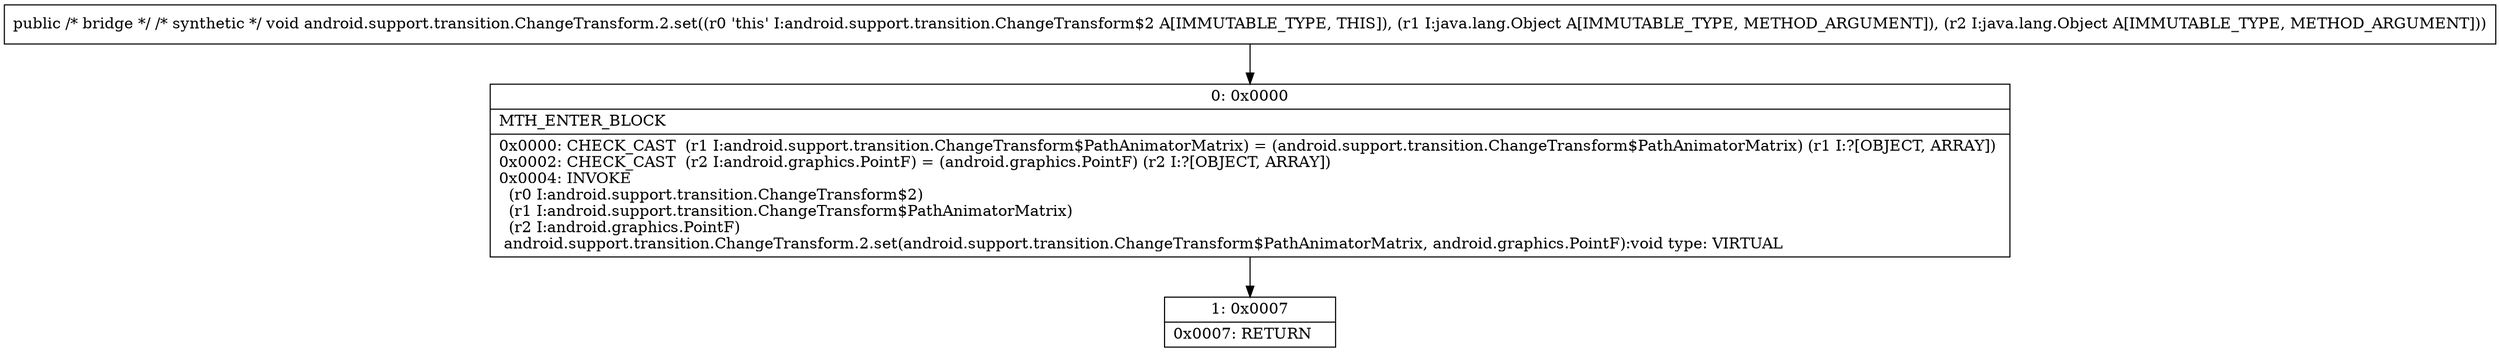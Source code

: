 digraph "CFG forandroid.support.transition.ChangeTransform.2.set(Ljava\/lang\/Object;Ljava\/lang\/Object;)V" {
Node_0 [shape=record,label="{0\:\ 0x0000|MTH_ENTER_BLOCK\l|0x0000: CHECK_CAST  (r1 I:android.support.transition.ChangeTransform$PathAnimatorMatrix) = (android.support.transition.ChangeTransform$PathAnimatorMatrix) (r1 I:?[OBJECT, ARRAY]) \l0x0002: CHECK_CAST  (r2 I:android.graphics.PointF) = (android.graphics.PointF) (r2 I:?[OBJECT, ARRAY]) \l0x0004: INVOKE  \l  (r0 I:android.support.transition.ChangeTransform$2)\l  (r1 I:android.support.transition.ChangeTransform$PathAnimatorMatrix)\l  (r2 I:android.graphics.PointF)\l android.support.transition.ChangeTransform.2.set(android.support.transition.ChangeTransform$PathAnimatorMatrix, android.graphics.PointF):void type: VIRTUAL \l}"];
Node_1 [shape=record,label="{1\:\ 0x0007|0x0007: RETURN   \l}"];
MethodNode[shape=record,label="{public \/* bridge *\/ \/* synthetic *\/ void android.support.transition.ChangeTransform.2.set((r0 'this' I:android.support.transition.ChangeTransform$2 A[IMMUTABLE_TYPE, THIS]), (r1 I:java.lang.Object A[IMMUTABLE_TYPE, METHOD_ARGUMENT]), (r2 I:java.lang.Object A[IMMUTABLE_TYPE, METHOD_ARGUMENT])) }"];
MethodNode -> Node_0;
Node_0 -> Node_1;
}

